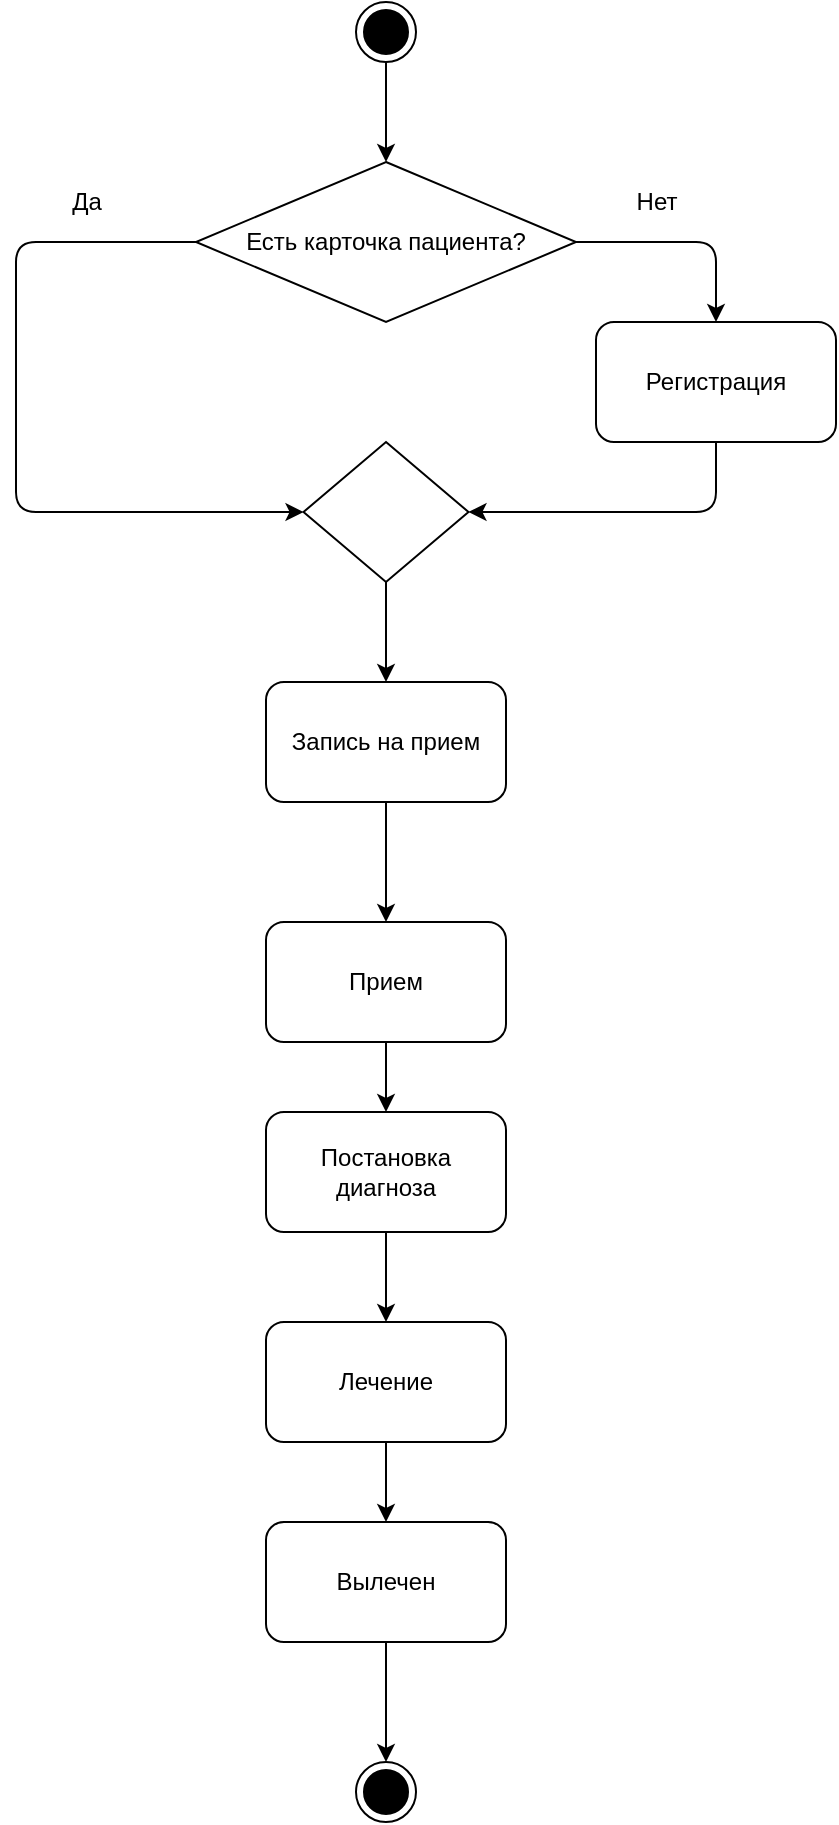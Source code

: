 <mxfile version="13.8.0" type="github">
  <diagram id="BL6YL8mmAtLO4Gsm0veZ" name="Page-1">
    <mxGraphModel dx="1730" dy="967" grid="1" gridSize="10" guides="1" tooltips="1" connect="1" arrows="1" fold="1" page="1" pageScale="1" pageWidth="827" pageHeight="1169" math="0" shadow="0">
      <root>
        <mxCell id="0" />
        <mxCell id="1" parent="0" />
        <mxCell id="RYZYV8HUi68zKZCMqEug-8" value="" style="ellipse;html=1;shape=endState;fillColor=#000000;" parent="1" vertex="1">
          <mxGeometry x="370" width="30" height="30" as="geometry" />
        </mxCell>
        <mxCell id="RYZYV8HUi68zKZCMqEug-9" value="" style="endArrow=classic;html=1;entryX=0.5;entryY=0;entryDx=0;entryDy=0;" parent="1" source="RYZYV8HUi68zKZCMqEug-8" target="sn4Ens6KNmRFrtpZQRun-1" edge="1">
          <mxGeometry width="50" height="50" relative="1" as="geometry">
            <mxPoint x="390" y="220" as="sourcePoint" />
            <mxPoint x="385" y="90" as="targetPoint" />
          </mxGeometry>
        </mxCell>
        <mxCell id="RYZYV8HUi68zKZCMqEug-11" value="Прием" style="rounded=1;whiteSpace=wrap;html=1;" parent="1" vertex="1">
          <mxGeometry x="325" y="460" width="120" height="60" as="geometry" />
        </mxCell>
        <mxCell id="RYZYV8HUi68zKZCMqEug-21" value="Вылечен" style="rounded=1;whiteSpace=wrap;html=1;" parent="1" vertex="1">
          <mxGeometry x="325" y="760" width="120" height="60" as="geometry" />
        </mxCell>
        <mxCell id="RYZYV8HUi68zKZCMqEug-23" value="" style="endArrow=classic;html=1;exitX=0.5;exitY=1;exitDx=0;exitDy=0;entryX=0.5;entryY=0;entryDx=0;entryDy=0;" parent="1" source="RYZYV8HUi68zKZCMqEug-21" target="sn4Ens6KNmRFrtpZQRun-21" edge="1">
          <mxGeometry width="50" height="50" relative="1" as="geometry">
            <mxPoint x="390" y="500" as="sourcePoint" />
            <mxPoint x="390" y="860" as="targetPoint" />
          </mxGeometry>
        </mxCell>
        <mxCell id="sn4Ens6KNmRFrtpZQRun-1" value="Есть карточка пациента?" style="rhombus;whiteSpace=wrap;html=1;" vertex="1" parent="1">
          <mxGeometry x="290" y="80" width="190" height="80" as="geometry" />
        </mxCell>
        <mxCell id="sn4Ens6KNmRFrtpZQRun-3" value="" style="endArrow=classic;html=1;exitX=0;exitY=0.5;exitDx=0;exitDy=0;edgeStyle=orthogonalEdgeStyle;entryX=0;entryY=0.5;entryDx=0;entryDy=0;" edge="1" parent="1" source="sn4Ens6KNmRFrtpZQRun-1" target="sn4Ens6KNmRFrtpZQRun-8">
          <mxGeometry width="50" height="50" relative="1" as="geometry">
            <mxPoint x="390" y="220" as="sourcePoint" />
            <mxPoint x="360" y="250" as="targetPoint" />
            <Array as="points">
              <mxPoint x="200" y="120" />
              <mxPoint x="200" y="255" />
            </Array>
          </mxGeometry>
        </mxCell>
        <mxCell id="sn4Ens6KNmRFrtpZQRun-4" value="Да" style="text;html=1;resizable=0;autosize=1;align=center;verticalAlign=middle;points=[];fillColor=none;strokeColor=none;rounded=0;" vertex="1" parent="1">
          <mxGeometry x="220" y="90" width="30" height="20" as="geometry" />
        </mxCell>
        <mxCell id="sn4Ens6KNmRFrtpZQRun-5" value="Нет" style="text;html=1;resizable=0;autosize=1;align=center;verticalAlign=middle;points=[];fillColor=none;strokeColor=none;rounded=0;" vertex="1" parent="1">
          <mxGeometry x="500" y="90" width="40" height="20" as="geometry" />
        </mxCell>
        <mxCell id="sn4Ens6KNmRFrtpZQRun-6" value="" style="endArrow=classic;html=1;exitX=1;exitY=0.5;exitDx=0;exitDy=0;edgeStyle=orthogonalEdgeStyle;" edge="1" parent="1" source="sn4Ens6KNmRFrtpZQRun-1">
          <mxGeometry width="50" height="50" relative="1" as="geometry">
            <mxPoint x="390" y="220" as="sourcePoint" />
            <mxPoint x="550" y="160" as="targetPoint" />
            <Array as="points">
              <mxPoint x="550" y="120" />
            </Array>
          </mxGeometry>
        </mxCell>
        <mxCell id="sn4Ens6KNmRFrtpZQRun-7" value="Регистрация" style="rounded=1;whiteSpace=wrap;html=1;" vertex="1" parent="1">
          <mxGeometry x="490" y="160" width="120" height="60" as="geometry" />
        </mxCell>
        <mxCell id="sn4Ens6KNmRFrtpZQRun-8" value="" style="rhombus;whiteSpace=wrap;html=1;" vertex="1" parent="1">
          <mxGeometry x="343.75" y="220" width="82.5" height="70" as="geometry" />
        </mxCell>
        <mxCell id="sn4Ens6KNmRFrtpZQRun-9" value="" style="endArrow=classic;html=1;exitX=0.5;exitY=1;exitDx=0;exitDy=0;entryX=1;entryY=0.5;entryDx=0;entryDy=0;edgeStyle=orthogonalEdgeStyle;" edge="1" parent="1" source="sn4Ens6KNmRFrtpZQRun-7" target="sn4Ens6KNmRFrtpZQRun-8">
          <mxGeometry width="50" height="50" relative="1" as="geometry">
            <mxPoint x="390" y="220" as="sourcePoint" />
            <mxPoint x="440" y="170" as="targetPoint" />
          </mxGeometry>
        </mxCell>
        <mxCell id="sn4Ens6KNmRFrtpZQRun-12" value="" style="endArrow=classic;html=1;exitX=0.5;exitY=1;exitDx=0;exitDy=0;" edge="1" parent="1" source="sn4Ens6KNmRFrtpZQRun-8">
          <mxGeometry width="50" height="50" relative="1" as="geometry">
            <mxPoint x="390" y="320" as="sourcePoint" />
            <mxPoint x="385" y="340" as="targetPoint" />
          </mxGeometry>
        </mxCell>
        <mxCell id="sn4Ens6KNmRFrtpZQRun-13" value="Запись на прием" style="rounded=1;whiteSpace=wrap;html=1;" vertex="1" parent="1">
          <mxGeometry x="325" y="340" width="120" height="60" as="geometry" />
        </mxCell>
        <mxCell id="sn4Ens6KNmRFrtpZQRun-14" value="" style="endArrow=classic;html=1;exitX=0.5;exitY=1;exitDx=0;exitDy=0;" edge="1" parent="1" source="sn4Ens6KNmRFrtpZQRun-13" target="RYZYV8HUi68zKZCMqEug-11">
          <mxGeometry width="50" height="50" relative="1" as="geometry">
            <mxPoint x="390" y="320" as="sourcePoint" />
            <mxPoint x="440" y="270" as="targetPoint" />
          </mxGeometry>
        </mxCell>
        <mxCell id="sn4Ens6KNmRFrtpZQRun-15" value="" style="endArrow=classic;html=1;exitX=0.5;exitY=1;exitDx=0;exitDy=0;" edge="1" parent="1" source="RYZYV8HUi68zKZCMqEug-11" target="sn4Ens6KNmRFrtpZQRun-16">
          <mxGeometry width="50" height="50" relative="1" as="geometry">
            <mxPoint x="390" y="550" as="sourcePoint" />
            <mxPoint x="385" y="570" as="targetPoint" />
          </mxGeometry>
        </mxCell>
        <mxCell id="sn4Ens6KNmRFrtpZQRun-16" value="Постановка диагноза" style="rounded=1;whiteSpace=wrap;html=1;" vertex="1" parent="1">
          <mxGeometry x="325" y="555" width="120" height="60" as="geometry" />
        </mxCell>
        <mxCell id="sn4Ens6KNmRFrtpZQRun-17" value="" style="endArrow=classic;html=1;exitX=0.5;exitY=1;exitDx=0;exitDy=0;" edge="1" parent="1" source="sn4Ens6KNmRFrtpZQRun-16" target="sn4Ens6KNmRFrtpZQRun-18">
          <mxGeometry width="50" height="50" relative="1" as="geometry">
            <mxPoint x="390" y="840" as="sourcePoint" />
            <mxPoint x="385" y="680" as="targetPoint" />
          </mxGeometry>
        </mxCell>
        <mxCell id="sn4Ens6KNmRFrtpZQRun-18" value="Лечение" style="rounded=1;whiteSpace=wrap;html=1;" vertex="1" parent="1">
          <mxGeometry x="325" y="660" width="120" height="60" as="geometry" />
        </mxCell>
        <mxCell id="sn4Ens6KNmRFrtpZQRun-19" value="" style="endArrow=classic;html=1;exitX=0.5;exitY=1;exitDx=0;exitDy=0;entryX=0.5;entryY=0;entryDx=0;entryDy=0;" edge="1" parent="1" source="sn4Ens6KNmRFrtpZQRun-18" target="RYZYV8HUi68zKZCMqEug-21">
          <mxGeometry width="50" height="50" relative="1" as="geometry">
            <mxPoint x="390" y="740" as="sourcePoint" />
            <mxPoint x="440" y="690" as="targetPoint" />
          </mxGeometry>
        </mxCell>
        <mxCell id="sn4Ens6KNmRFrtpZQRun-21" value="" style="ellipse;html=1;shape=endState;fillColor=#000000;" vertex="1" parent="1">
          <mxGeometry x="370" y="880" width="30" height="30" as="geometry" />
        </mxCell>
      </root>
    </mxGraphModel>
  </diagram>
</mxfile>
